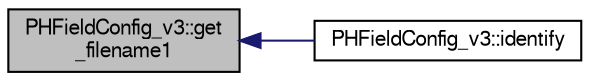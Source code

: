 digraph "PHFieldConfig_v3::get_filename1"
{
  bgcolor="transparent";
  edge [fontname="FreeSans",fontsize="10",labelfontname="FreeSans",labelfontsize="10"];
  node [fontname="FreeSans",fontsize="10",shape=record];
  rankdir="LR";
  Node1 [label="PHFieldConfig_v3::get\l_filename1",height=0.2,width=0.4,color="black", fillcolor="grey75", style="filled" fontcolor="black"];
  Node1 -> Node2 [dir="back",color="midnightblue",fontsize="10",style="solid",fontname="FreeSans"];
  Node2 [label="PHFieldConfig_v3::identify",height=0.2,width=0.4,color="black",URL="$db/de3/classPHFieldConfig__v3.html#ad51ca63a3592751f786218f2b4be9ef9"];
}
